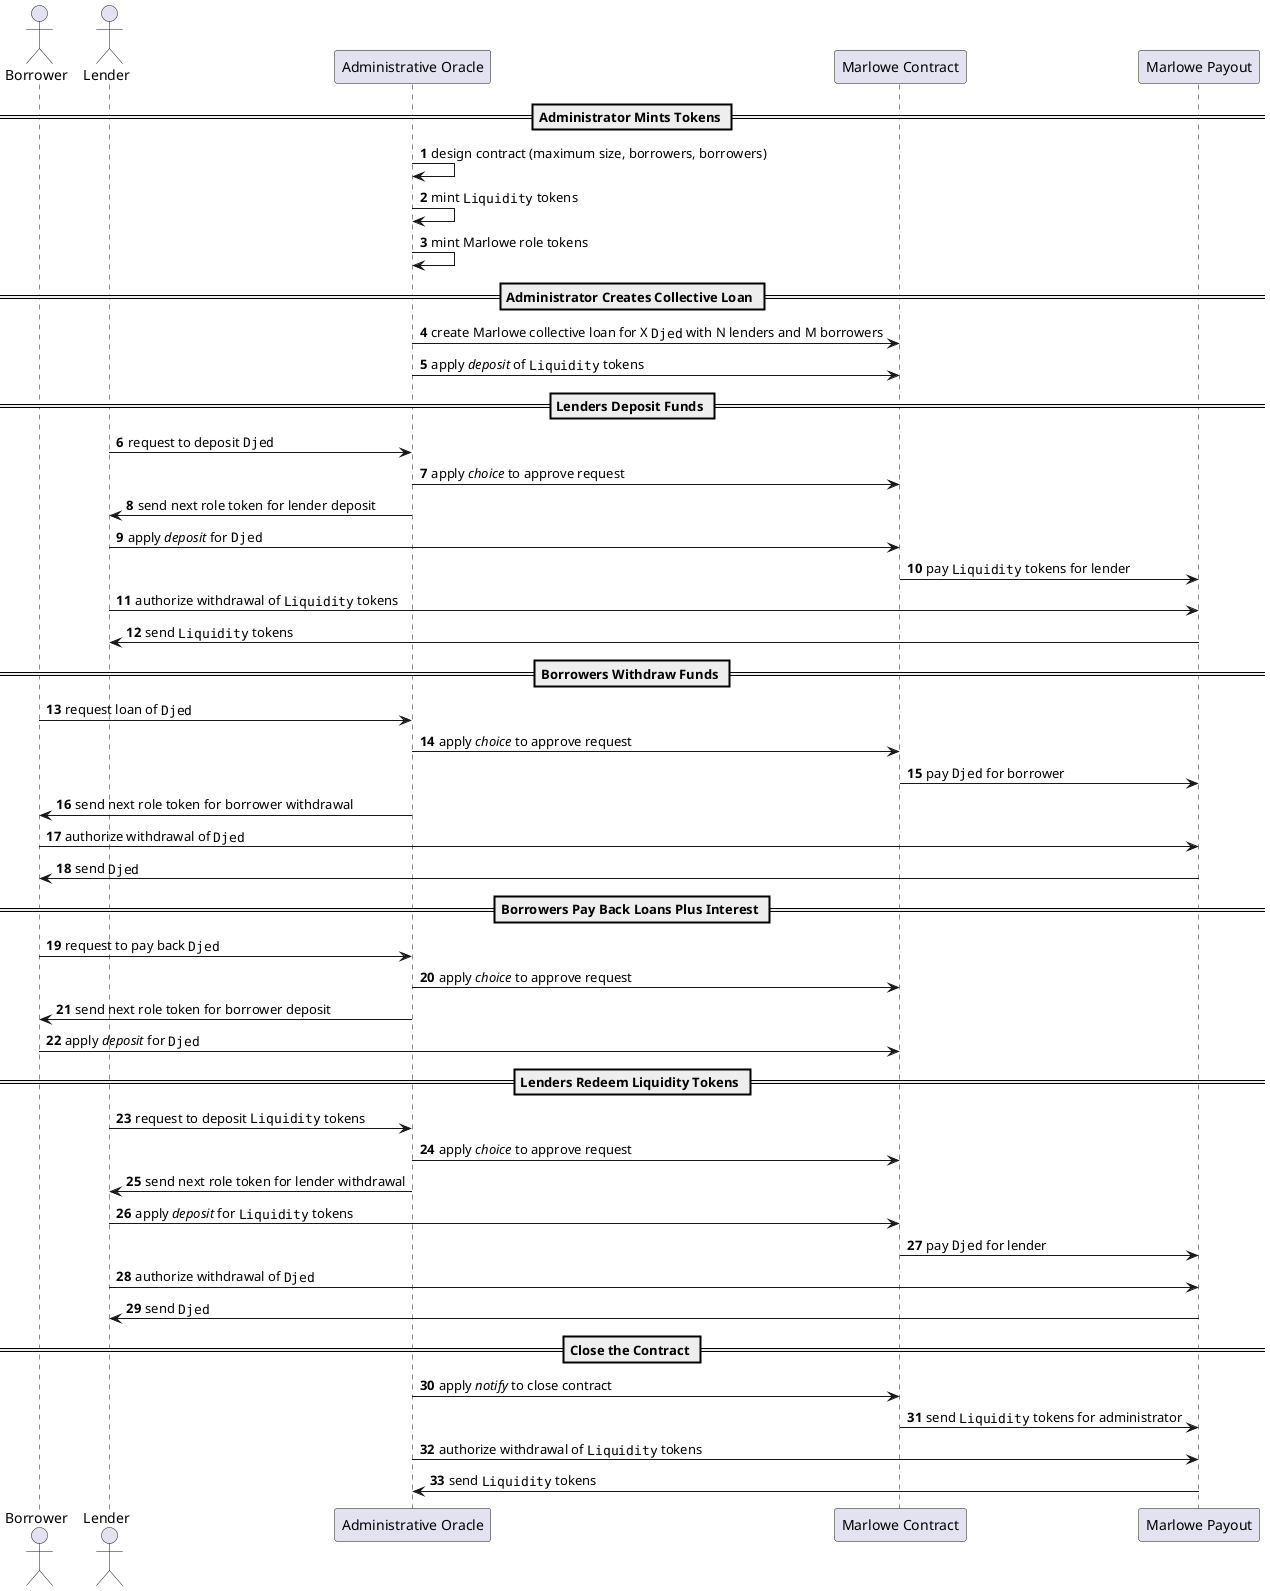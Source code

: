 @startuml
'https://plantuml.com/sequence-diagram

autonumber

actor Borrower as borrower
actor Lender as lender
participant "Administrative Oracle" as oracle
participant "Marlowe Contract" as loanpool
participant "Marlowe Payout" as payout

== Administrator Mints Tokens ==

oracle -> oracle: design contract (maximum size, borrowers, borrowers)
oracle -> oracle: mint ""Liquidity"" tokens
oracle -> oracle: mint Marlowe role tokens

== Administrator Creates Collective Loan ==

oracle -> loanpool: create Marlowe collective loan for X ""Djed"" with N lenders and M borrowers

oracle -> loanpool: apply //deposit// of ""Liquidity"" tokens

== Lenders Deposit Funds ==

lender -> oracle: request to deposit ""Djed""

oracle -> loanpool: apply //choice// to approve request

oracle -> lender: send next role token for lender deposit

lender -> loanpool: apply //deposit// for ""Djed""

loanpool -> payout: pay ""Liquidity"" tokens for lender

lender -> payout: authorize withdrawal of ""Liquidity"" tokens

payout -> lender: send ""Liquidity"" tokens

== Borrowers Withdraw Funds ==

borrower -> oracle: request loan of ""Djed""

oracle -> loanpool: apply //choice// to approve request

loanpool -> payout: pay ""Djed"" for borrower

oracle -> borrower: send next role token for borrower withdrawal

borrower -> payout: authorize withdrawal of ""Djed""

payout -> borrower: send ""Djed""

== Borrowers Pay Back Loans Plus Interest ==

borrower -> oracle: request to pay back ""Djed""

oracle -> loanpool: apply //choice// to approve request

oracle -> borrower: send next role token for borrower deposit

borrower -> loanpool: apply //deposit// for ""Djed""

== Lenders Redeem Liquidity Tokens ==

lender -> oracle: request to deposit ""Liquidity"" tokens

oracle -> loanpool: apply //choice// to approve request

oracle -> lender: send next role token for lender withdrawal

lender -> loanpool: apply //deposit// for ""Liquidity"" tokens

loanpool -> payout: pay ""Djed"" for lender

lender -> payout: authorize withdrawal of ""Djed""

payout -> lender: send ""Djed""

== Close the Contract ==

oracle -> loanpool: apply //notify// to close contract

loanpool -> payout: send ""Liquidity"" tokens for administrator

oracle -> payout: authorize withdrawal of ""Liquidity"" tokens

payout -> oracle: send ""Liquidity"" tokens

@enduml
